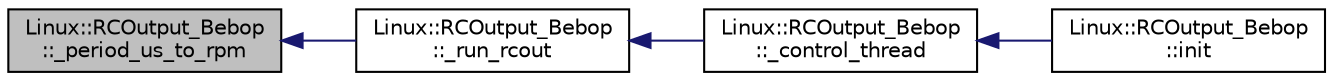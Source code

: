 digraph "Linux::RCOutput_Bebop::_period_us_to_rpm"
{
 // INTERACTIVE_SVG=YES
  edge [fontname="Helvetica",fontsize="10",labelfontname="Helvetica",labelfontsize="10"];
  node [fontname="Helvetica",fontsize="10",shape=record];
  rankdir="LR";
  Node1 [label="Linux::RCOutput_Bebop\l::_period_us_to_rpm",height=0.2,width=0.4,color="black", fillcolor="grey75", style="filled", fontcolor="black"];
  Node1 -> Node2 [dir="back",color="midnightblue",fontsize="10",style="solid",fontname="Helvetica"];
  Node2 [label="Linux::RCOutput_Bebop\l::_run_rcout",height=0.2,width=0.4,color="black", fillcolor="white", style="filled",URL="$classLinux_1_1RCOutput__Bebop.html#a1baaeabaade1ea15e4c770c9277821cc"];
  Node2 -> Node3 [dir="back",color="midnightblue",fontsize="10",style="solid",fontname="Helvetica"];
  Node3 [label="Linux::RCOutput_Bebop\l::_control_thread",height=0.2,width=0.4,color="black", fillcolor="white", style="filled",URL="$classLinux_1_1RCOutput__Bebop.html#a268f09061922bcc792a67fabf70617bc"];
  Node3 -> Node4 [dir="back",color="midnightblue",fontsize="10",style="solid",fontname="Helvetica"];
  Node4 [label="Linux::RCOutput_Bebop\l::init",height=0.2,width=0.4,color="black", fillcolor="white", style="filled",URL="$classLinux_1_1RCOutput__Bebop.html#a95751b1f997aac77e0c726eeca8c3483"];
}
